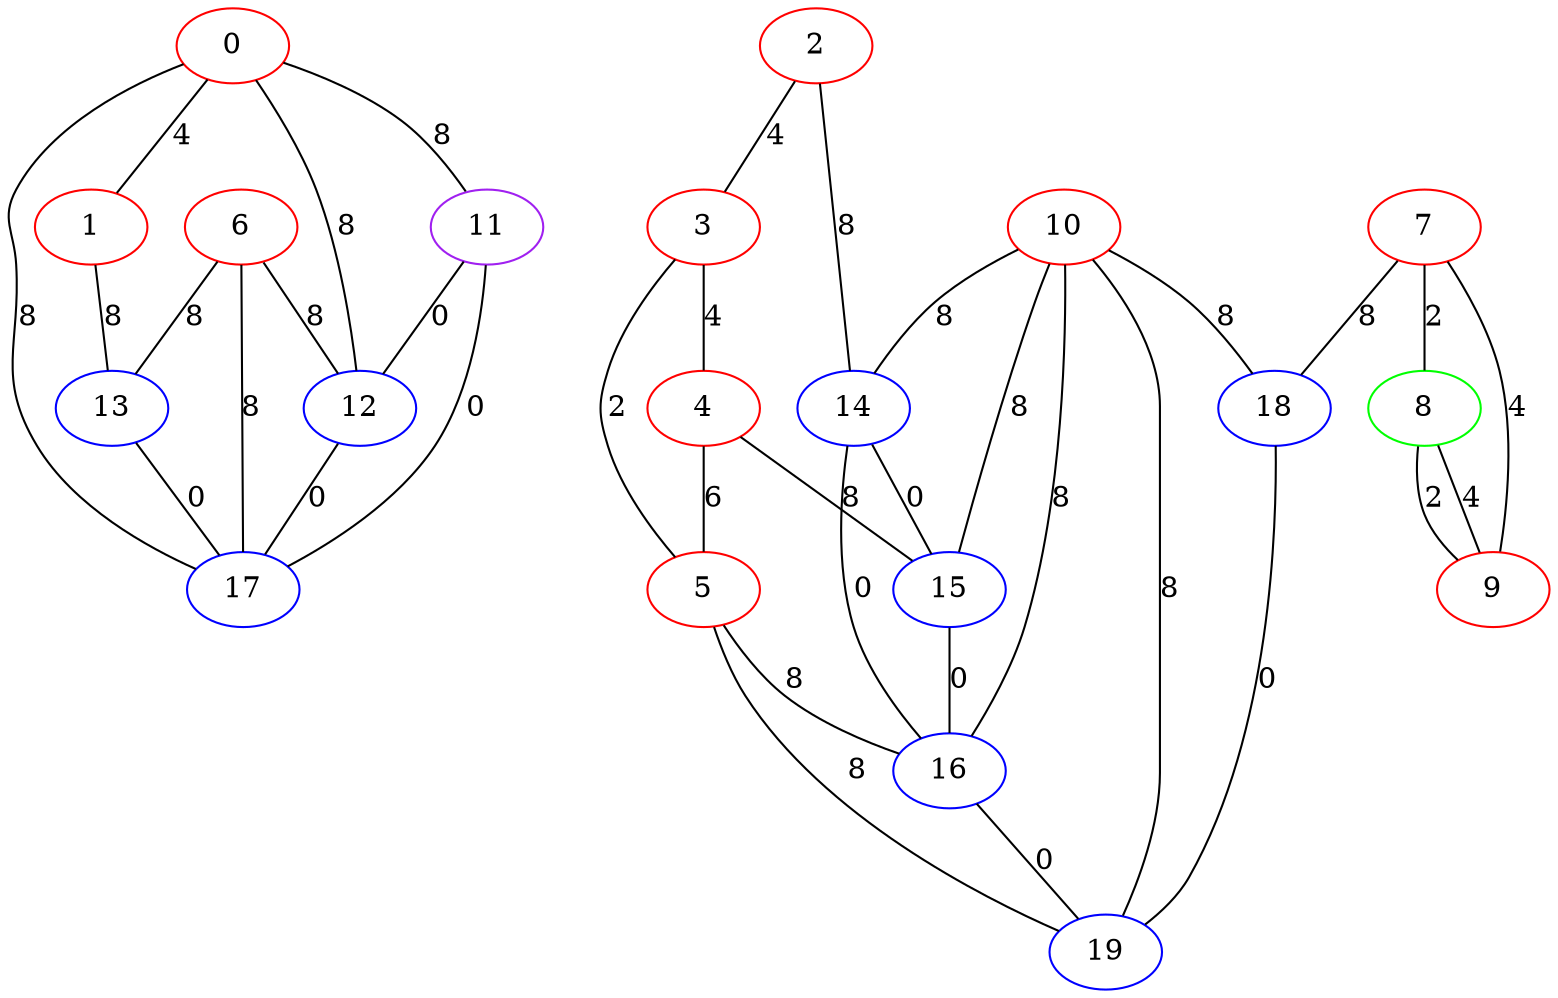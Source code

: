graph "" {
0 [color=red, weight=1];
1 [color=red, weight=1];
2 [color=red, weight=1];
3 [color=red, weight=1];
4 [color=red, weight=1];
5 [color=red, weight=1];
6 [color=red, weight=1];
7 [color=red, weight=1];
8 [color=green, weight=2];
9 [color=red, weight=1];
10 [color=red, weight=1];
11 [color=purple, weight=4];
12 [color=blue, weight=3];
13 [color=blue, weight=3];
14 [color=blue, weight=3];
15 [color=blue, weight=3];
16 [color=blue, weight=3];
17 [color=blue, weight=3];
18 [color=blue, weight=3];
19 [color=blue, weight=3];
0 -- 1  [key=0, label=4];
0 -- 11  [key=0, label=8];
0 -- 12  [key=0, label=8];
0 -- 17  [key=0, label=8];
1 -- 13  [key=0, label=8];
2 -- 3  [key=0, label=4];
2 -- 14  [key=0, label=8];
3 -- 4  [key=0, label=4];
3 -- 5  [key=0, label=2];
4 -- 5  [key=0, label=6];
4 -- 15  [key=0, label=8];
5 -- 16  [key=0, label=8];
5 -- 19  [key=0, label=8];
6 -- 17  [key=0, label=8];
6 -- 12  [key=0, label=8];
6 -- 13  [key=0, label=8];
7 -- 8  [key=0, label=2];
7 -- 9  [key=0, label=4];
7 -- 18  [key=0, label=8];
8 -- 9  [key=0, label=4];
8 -- 9  [key=1, label=2];
10 -- 16  [key=0, label=8];
10 -- 18  [key=0, label=8];
10 -- 19  [key=0, label=8];
10 -- 14  [key=0, label=8];
10 -- 15  [key=0, label=8];
11 -- 17  [key=0, label=0];
11 -- 12  [key=0, label=0];
12 -- 17  [key=0, label=0];
13 -- 17  [key=0, label=0];
14 -- 16  [key=0, label=0];
14 -- 15  [key=0, label=0];
15 -- 16  [key=0, label=0];
16 -- 19  [key=0, label=0];
18 -- 19  [key=0, label=0];
}
